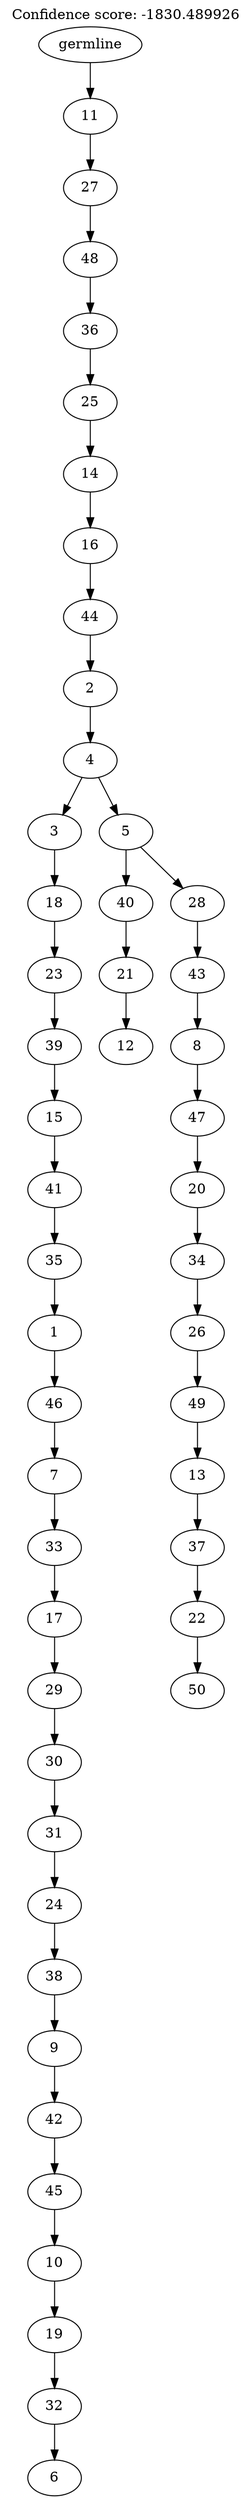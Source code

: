 digraph g {
	"49" -> "50";
	"50" [label="6"];
	"48" -> "49";
	"49" [label="32"];
	"47" -> "48";
	"48" [label="19"];
	"46" -> "47";
	"47" [label="10"];
	"45" -> "46";
	"46" [label="45"];
	"44" -> "45";
	"45" [label="42"];
	"43" -> "44";
	"44" [label="9"];
	"42" -> "43";
	"43" [label="38"];
	"41" -> "42";
	"42" [label="24"];
	"40" -> "41";
	"41" [label="31"];
	"39" -> "40";
	"40" [label="30"];
	"38" -> "39";
	"39" [label="29"];
	"37" -> "38";
	"38" [label="17"];
	"36" -> "37";
	"37" [label="33"];
	"35" -> "36";
	"36" [label="7"];
	"34" -> "35";
	"35" [label="46"];
	"33" -> "34";
	"34" [label="1"];
	"32" -> "33";
	"33" [label="35"];
	"31" -> "32";
	"32" [label="41"];
	"30" -> "31";
	"31" [label="15"];
	"29" -> "30";
	"30" [label="39"];
	"28" -> "29";
	"29" [label="23"];
	"27" -> "28";
	"28" [label="18"];
	"25" -> "26";
	"26" [label="12"];
	"24" -> "25";
	"25" [label="21"];
	"22" -> "23";
	"23" [label="50"];
	"21" -> "22";
	"22" [label="22"];
	"20" -> "21";
	"21" [label="37"];
	"19" -> "20";
	"20" [label="13"];
	"18" -> "19";
	"19" [label="49"];
	"17" -> "18";
	"18" [label="26"];
	"16" -> "17";
	"17" [label="34"];
	"15" -> "16";
	"16" [label="20"];
	"14" -> "15";
	"15" [label="47"];
	"13" -> "14";
	"14" [label="8"];
	"12" -> "13";
	"13" [label="43"];
	"11" -> "12";
	"12" [label="28"];
	"11" -> "24";
	"24" [label="40"];
	"10" -> "11";
	"11" [label="5"];
	"10" -> "27";
	"27" [label="3"];
	"9" -> "10";
	"10" [label="4"];
	"8" -> "9";
	"9" [label="2"];
	"7" -> "8";
	"8" [label="44"];
	"6" -> "7";
	"7" [label="16"];
	"5" -> "6";
	"6" [label="14"];
	"4" -> "5";
	"5" [label="25"];
	"3" -> "4";
	"4" [label="36"];
	"2" -> "3";
	"3" [label="48"];
	"1" -> "2";
	"2" [label="27"];
	"0" -> "1";
	"1" [label="11"];
	"0" [label="germline"];
	labelloc="t";
	label="Confidence score: -1830.489926";
}
